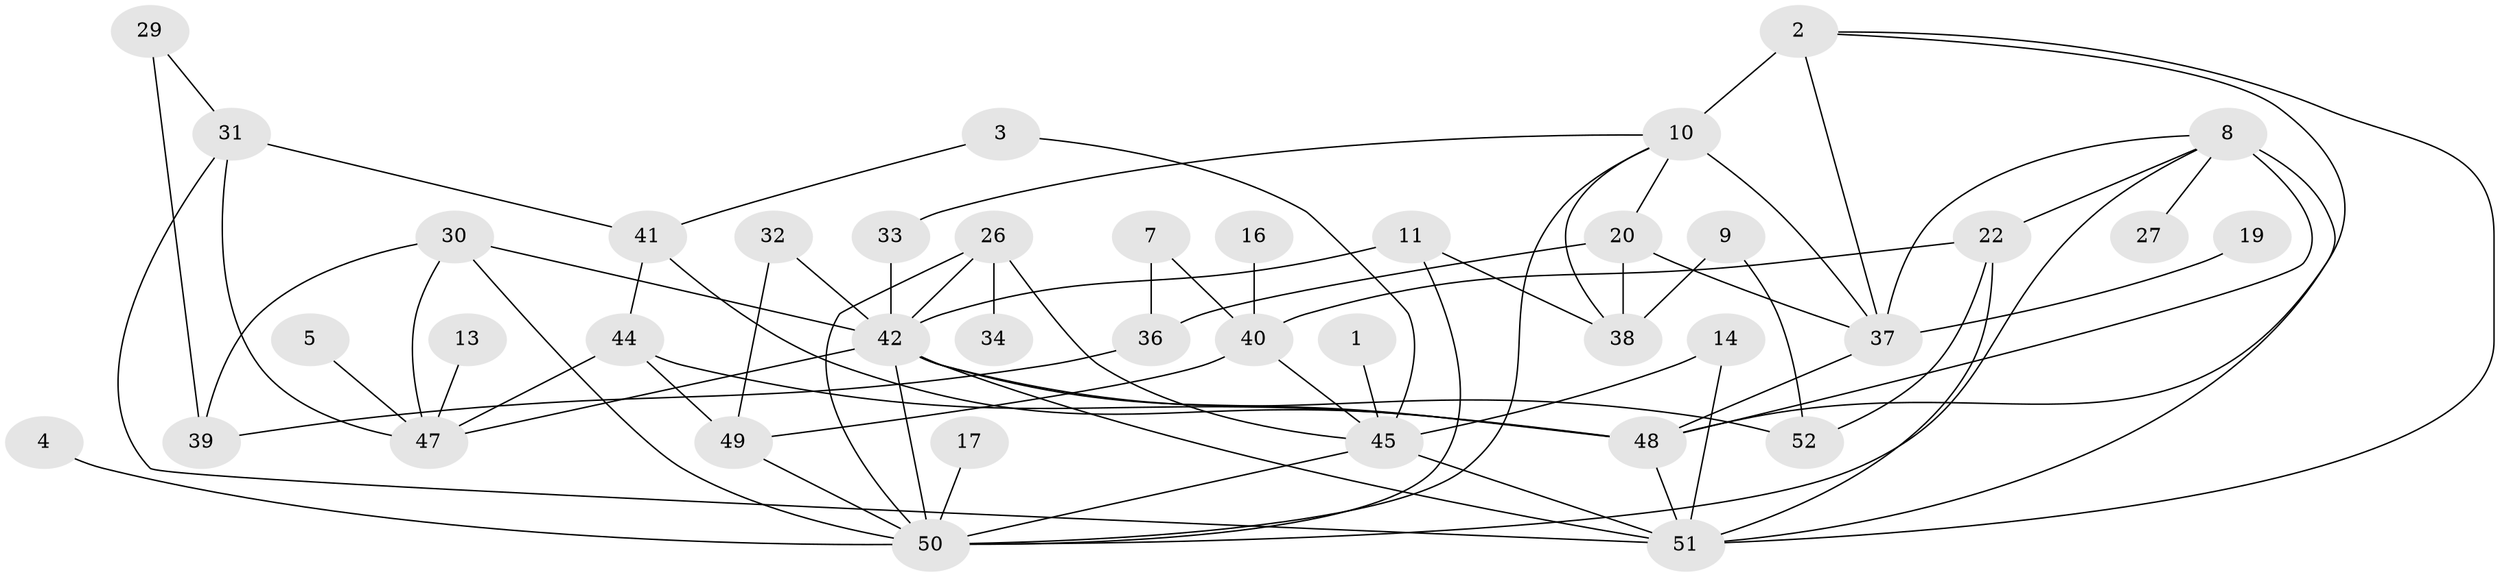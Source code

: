 // original degree distribution, {4: 0.10576923076923077, 1: 0.16346153846153846, 5: 0.11538461538461539, 3: 0.18269230769230768, 2: 0.27884615384615385, 0: 0.10576923076923077, 6: 0.04807692307692308}
// Generated by graph-tools (version 1.1) at 2025/25/03/09/25 03:25:24]
// undirected, 40 vertices, 73 edges
graph export_dot {
graph [start="1"]
  node [color=gray90,style=filled];
  1;
  2;
  3;
  4;
  5;
  7;
  8;
  9;
  10;
  11;
  13;
  14;
  16;
  17;
  19;
  20;
  22;
  26;
  27;
  29;
  30;
  31;
  32;
  33;
  34;
  36;
  37;
  38;
  39;
  40;
  41;
  42;
  44;
  45;
  47;
  48;
  49;
  50;
  51;
  52;
  1 -- 45 [weight=1.0];
  2 -- 10 [weight=3.0];
  2 -- 37 [weight=1.0];
  2 -- 48 [weight=1.0];
  2 -- 51 [weight=1.0];
  3 -- 41 [weight=1.0];
  3 -- 45 [weight=1.0];
  4 -- 50 [weight=1.0];
  5 -- 47 [weight=1.0];
  7 -- 36 [weight=1.0];
  7 -- 40 [weight=1.0];
  8 -- 22 [weight=1.0];
  8 -- 27 [weight=1.0];
  8 -- 37 [weight=1.0];
  8 -- 48 [weight=2.0];
  8 -- 50 [weight=1.0];
  8 -- 51 [weight=2.0];
  9 -- 38 [weight=1.0];
  9 -- 52 [weight=1.0];
  10 -- 20 [weight=1.0];
  10 -- 33 [weight=1.0];
  10 -- 37 [weight=1.0];
  10 -- 38 [weight=1.0];
  10 -- 50 [weight=1.0];
  11 -- 38 [weight=1.0];
  11 -- 42 [weight=1.0];
  11 -- 50 [weight=1.0];
  13 -- 47 [weight=1.0];
  14 -- 45 [weight=1.0];
  14 -- 51 [weight=1.0];
  16 -- 40 [weight=1.0];
  17 -- 50 [weight=1.0];
  19 -- 37 [weight=1.0];
  20 -- 36 [weight=1.0];
  20 -- 37 [weight=1.0];
  20 -- 38 [weight=1.0];
  22 -- 40 [weight=1.0];
  22 -- 51 [weight=1.0];
  22 -- 52 [weight=1.0];
  26 -- 34 [weight=1.0];
  26 -- 42 [weight=2.0];
  26 -- 45 [weight=1.0];
  26 -- 50 [weight=1.0];
  29 -- 31 [weight=1.0];
  29 -- 39 [weight=1.0];
  30 -- 39 [weight=1.0];
  30 -- 42 [weight=1.0];
  30 -- 47 [weight=1.0];
  30 -- 50 [weight=1.0];
  31 -- 41 [weight=2.0];
  31 -- 47 [weight=1.0];
  31 -- 51 [weight=1.0];
  32 -- 42 [weight=1.0];
  32 -- 49 [weight=1.0];
  33 -- 42 [weight=1.0];
  36 -- 39 [weight=1.0];
  37 -- 48 [weight=1.0];
  40 -- 45 [weight=1.0];
  40 -- 49 [weight=1.0];
  41 -- 44 [weight=1.0];
  41 -- 48 [weight=2.0];
  42 -- 47 [weight=1.0];
  42 -- 48 [weight=1.0];
  42 -- 50 [weight=1.0];
  42 -- 51 [weight=1.0];
  42 -- 52 [weight=1.0];
  44 -- 47 [weight=1.0];
  44 -- 48 [weight=1.0];
  44 -- 49 [weight=1.0];
  45 -- 50 [weight=1.0];
  45 -- 51 [weight=2.0];
  48 -- 51 [weight=1.0];
  49 -- 50 [weight=1.0];
}
